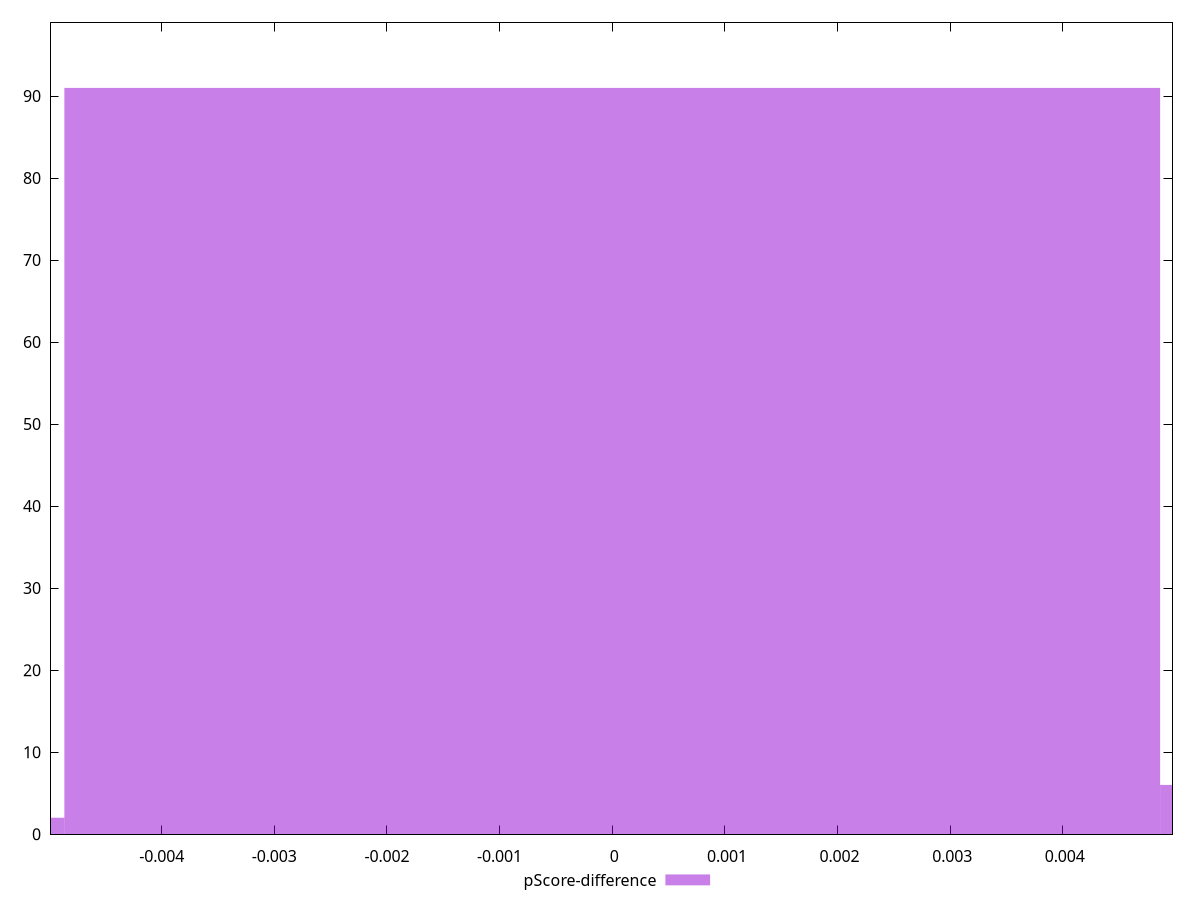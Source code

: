 reset

$pScoreDifference <<EOF
0 91
0.00972733574761738 6
-0.00972733574761738 2
EOF

set key outside below
set boxwidth 0.00972733574761738
set xrange [-0.0049911978779262345:0.004973367469583989]
set yrange [0:99]
set trange [0:99]
set style fill transparent solid 0.5 noborder
set terminal svg size 640, 490 enhanced background rgb 'white'
set output "reports/report_00030_2021-02-24T20-42-31.540Z/first-contentful-paint/samples/card/pScore-difference/histogram.svg"

plot $pScoreDifference title "pScore-difference" with boxes

reset
